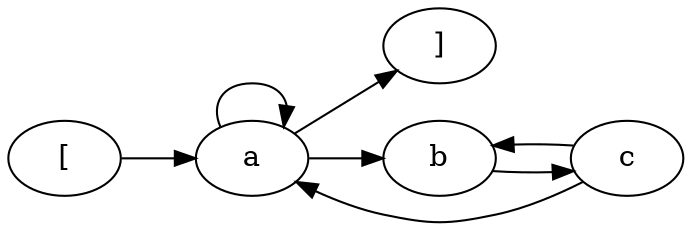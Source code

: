 digraph G {
rankdir = LR
label = "";
esg0_vertex0 -> esg0_vertex1;
esg0_vertex1 -> esg0_vertex4;
esg0_vertex1 -> esg0_vertex1;
esg0_vertex1 -> esg0_vertex2;
esg0_vertex2 -> esg0_vertex3;
esg0_vertex3 -> esg0_vertex1;
esg0_vertex3 -> esg0_vertex2;
esg0_vertex0 [label = "["]
esg0_vertex1 [label = "a"]
esg0_vertex4 [label = "]"]
esg0_vertex2 [label = "b"]
esg0_vertex3 [label = "c"]
}
